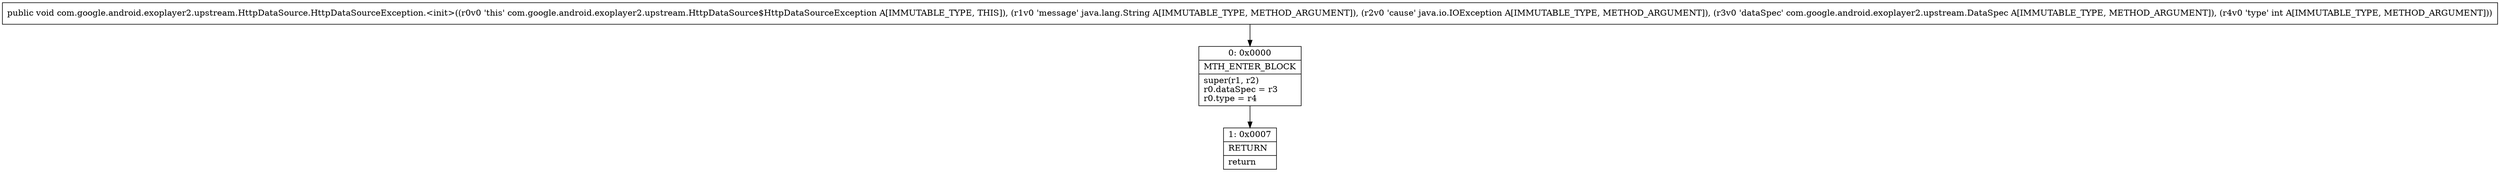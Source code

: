 digraph "CFG forcom.google.android.exoplayer2.upstream.HttpDataSource.HttpDataSourceException.\<init\>(Ljava\/lang\/String;Ljava\/io\/IOException;Lcom\/google\/android\/exoplayer2\/upstream\/DataSpec;I)V" {
Node_0 [shape=record,label="{0\:\ 0x0000|MTH_ENTER_BLOCK\l|super(r1, r2)\lr0.dataSpec = r3\lr0.type = r4\l}"];
Node_1 [shape=record,label="{1\:\ 0x0007|RETURN\l|return\l}"];
MethodNode[shape=record,label="{public void com.google.android.exoplayer2.upstream.HttpDataSource.HttpDataSourceException.\<init\>((r0v0 'this' com.google.android.exoplayer2.upstream.HttpDataSource$HttpDataSourceException A[IMMUTABLE_TYPE, THIS]), (r1v0 'message' java.lang.String A[IMMUTABLE_TYPE, METHOD_ARGUMENT]), (r2v0 'cause' java.io.IOException A[IMMUTABLE_TYPE, METHOD_ARGUMENT]), (r3v0 'dataSpec' com.google.android.exoplayer2.upstream.DataSpec A[IMMUTABLE_TYPE, METHOD_ARGUMENT]), (r4v0 'type' int A[IMMUTABLE_TYPE, METHOD_ARGUMENT])) }"];
MethodNode -> Node_0;
Node_0 -> Node_1;
}

